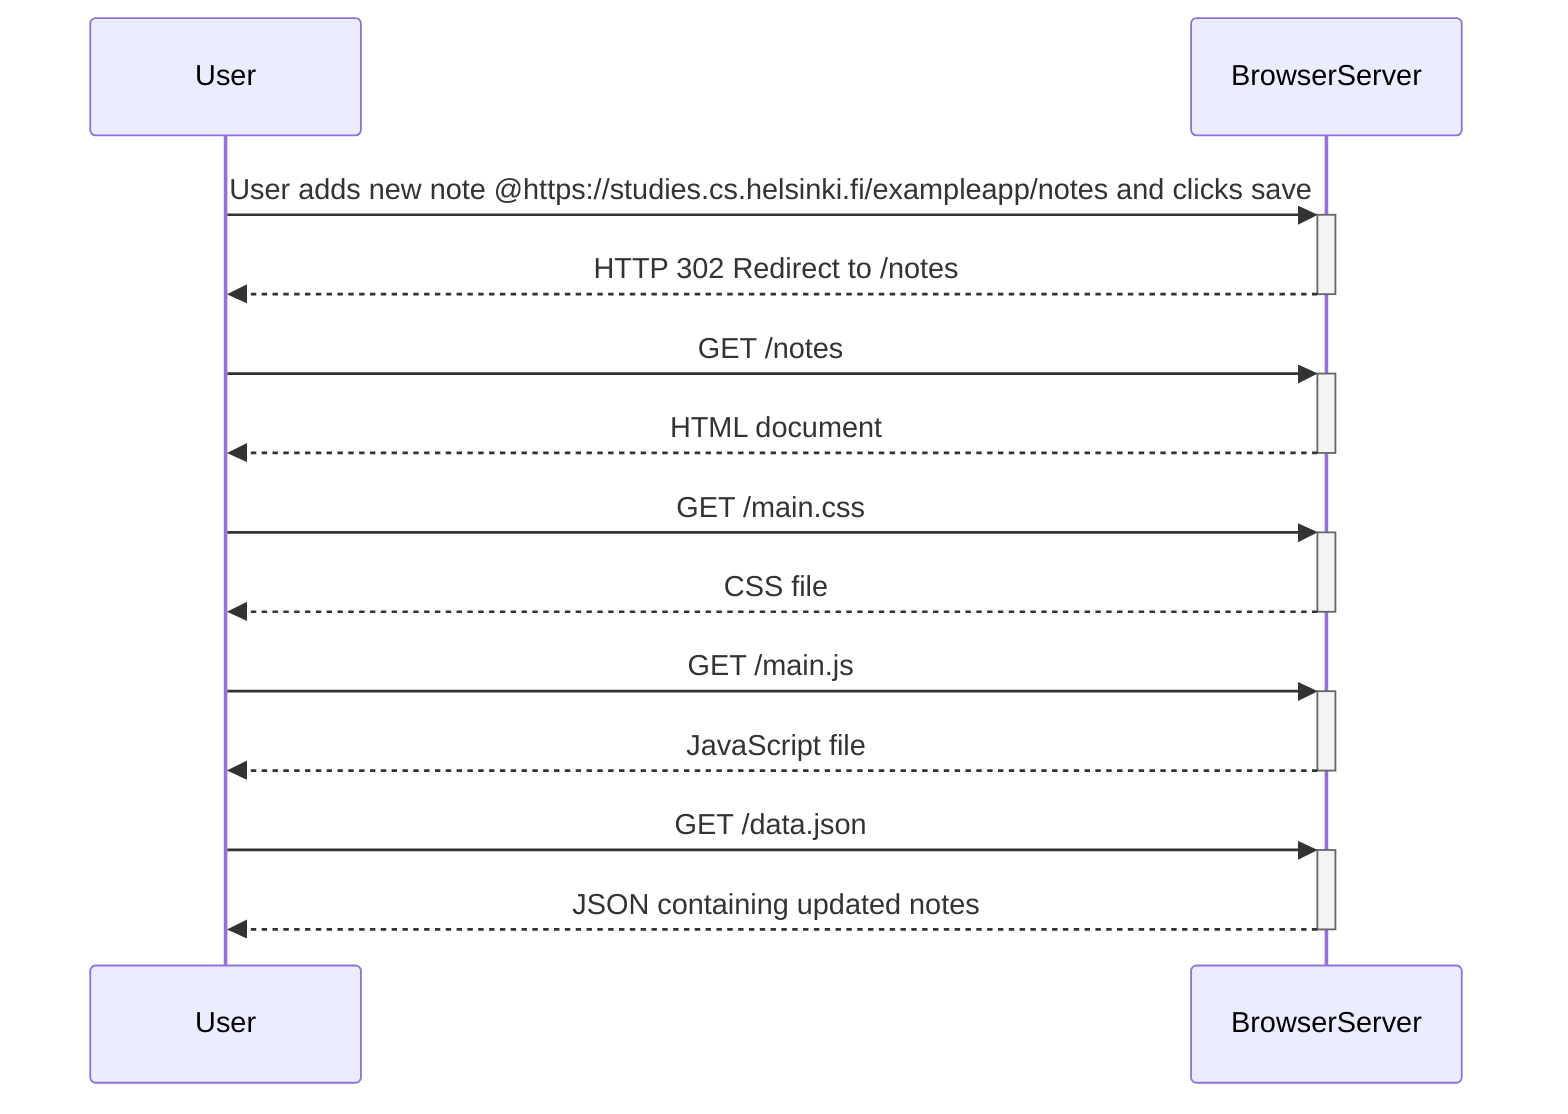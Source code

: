 sequenceDiagram
    User->>+BrowserServer: User adds new note @https://studies.cs.helsinki.fi/exampleapp/notes and clicks save
    BrowserServer-->>-User: HTTP 302 Redirect to /notes
    User->>+BrowserServer: GET /notes
    BrowserServer-->>-User: HTML document
    User->>+BrowserServer: GET /main.css
    BrowserServer-->>-User: CSS file
    User->>+BrowserServer: GET /main.js
    BrowserServer-->>-User: JavaScript file
    User->>+BrowserServer: GET /data.json
    BrowserServer-->>-User: JSON containing updated notes